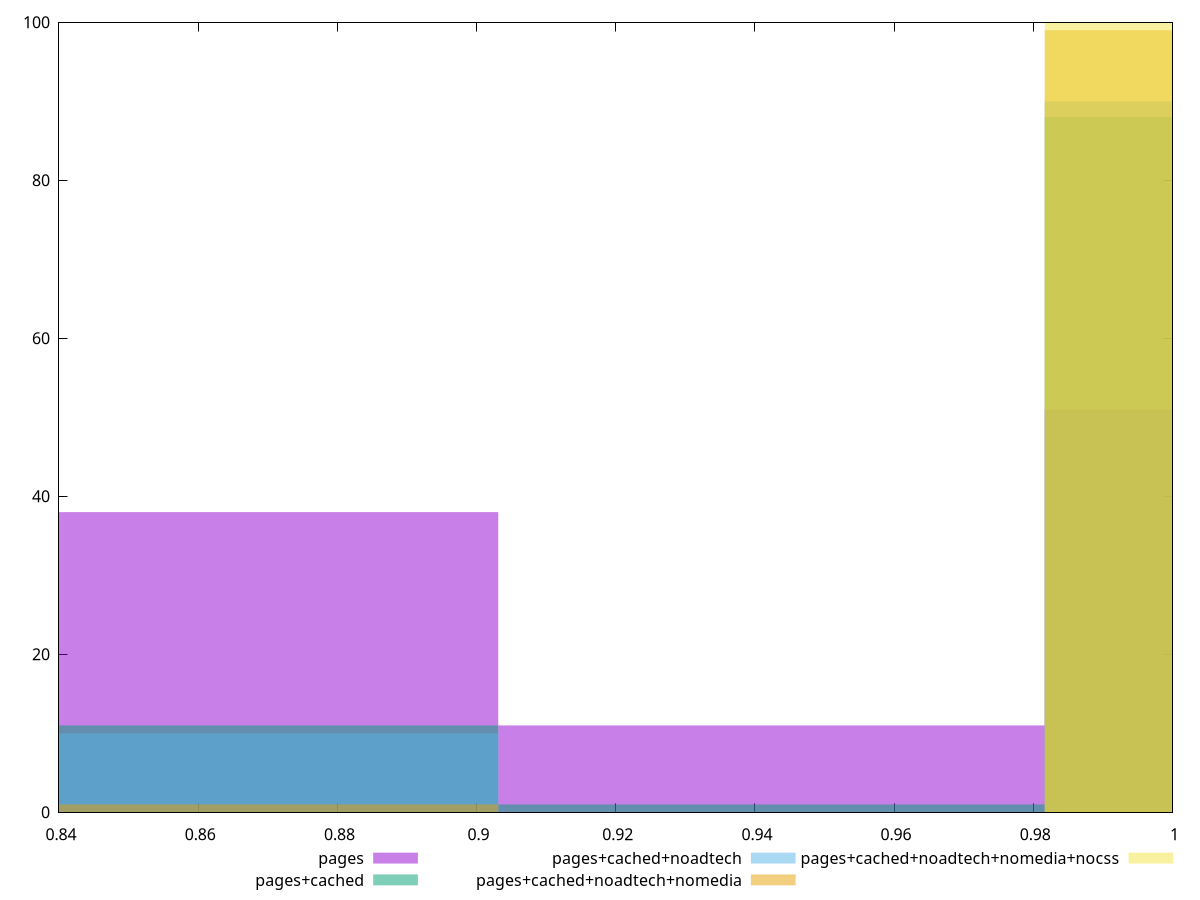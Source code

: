 reset

$pages <<EOF
1.0209130735533898 51
0.8638495237759451 38
0.9423812986646675 11
EOF

$pagesCached <<EOF
1.0209130735533898 88
0.8638495237759451 11
0.9423812986646675 1
EOF

$pagesCachedNoadtech <<EOF
1.0209130735533898 90
0.8638495237759451 10
EOF

$pagesCachedNoadtechNomedia <<EOF
1.0209130735533898 99
0.8638495237759451 1
EOF

$pagesCachedNoadtechNomediaNocss <<EOF
1.0209130735533898 100
EOF

set key outside below
set boxwidth 0.07853177488872229
set xrange [0.84:1]
set yrange [0:100]
set trange [0:100]
set style fill transparent solid 0.5 noborder
set terminal svg size 640, 530 enhanced background rgb 'white'
set output "report_00013_2021-02-09T12-04-24.940Z/unminified-css/comparison/histogram/all_score.svg"

plot $pages title "pages" with boxes, \
     $pagesCached title "pages+cached" with boxes, \
     $pagesCachedNoadtech title "pages+cached+noadtech" with boxes, \
     $pagesCachedNoadtechNomedia title "pages+cached+noadtech+nomedia" with boxes, \
     $pagesCachedNoadtechNomediaNocss title "pages+cached+noadtech+nomedia+nocss" with boxes

reset
